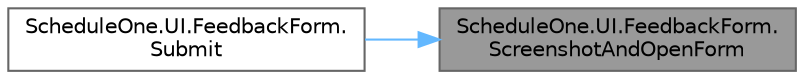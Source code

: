 digraph "ScheduleOne.UI.FeedbackForm.ScreenshotAndOpenForm"
{
 // LATEX_PDF_SIZE
  bgcolor="transparent";
  edge [fontname=Helvetica,fontsize=10,labelfontname=Helvetica,labelfontsize=10];
  node [fontname=Helvetica,fontsize=10,shape=box,height=0.2,width=0.4];
  rankdir="RL";
  Node1 [id="Node000001",label="ScheduleOne.UI.FeedbackForm.\lScreenshotAndOpenForm",height=0.2,width=0.4,color="gray40", fillcolor="grey60", style="filled", fontcolor="black",tooltip=" "];
  Node1 -> Node2 [id="edge1_Node000001_Node000002",dir="back",color="steelblue1",style="solid",tooltip=" "];
  Node2 [id="Node000002",label="ScheduleOne.UI.FeedbackForm.\lSubmit",height=0.2,width=0.4,color="grey40", fillcolor="white", style="filled",URL="$class_schedule_one_1_1_u_i_1_1_feedback_form.html#ac1164b2ee6c0de0082539fff4d3a202f",tooltip=" "];
}
